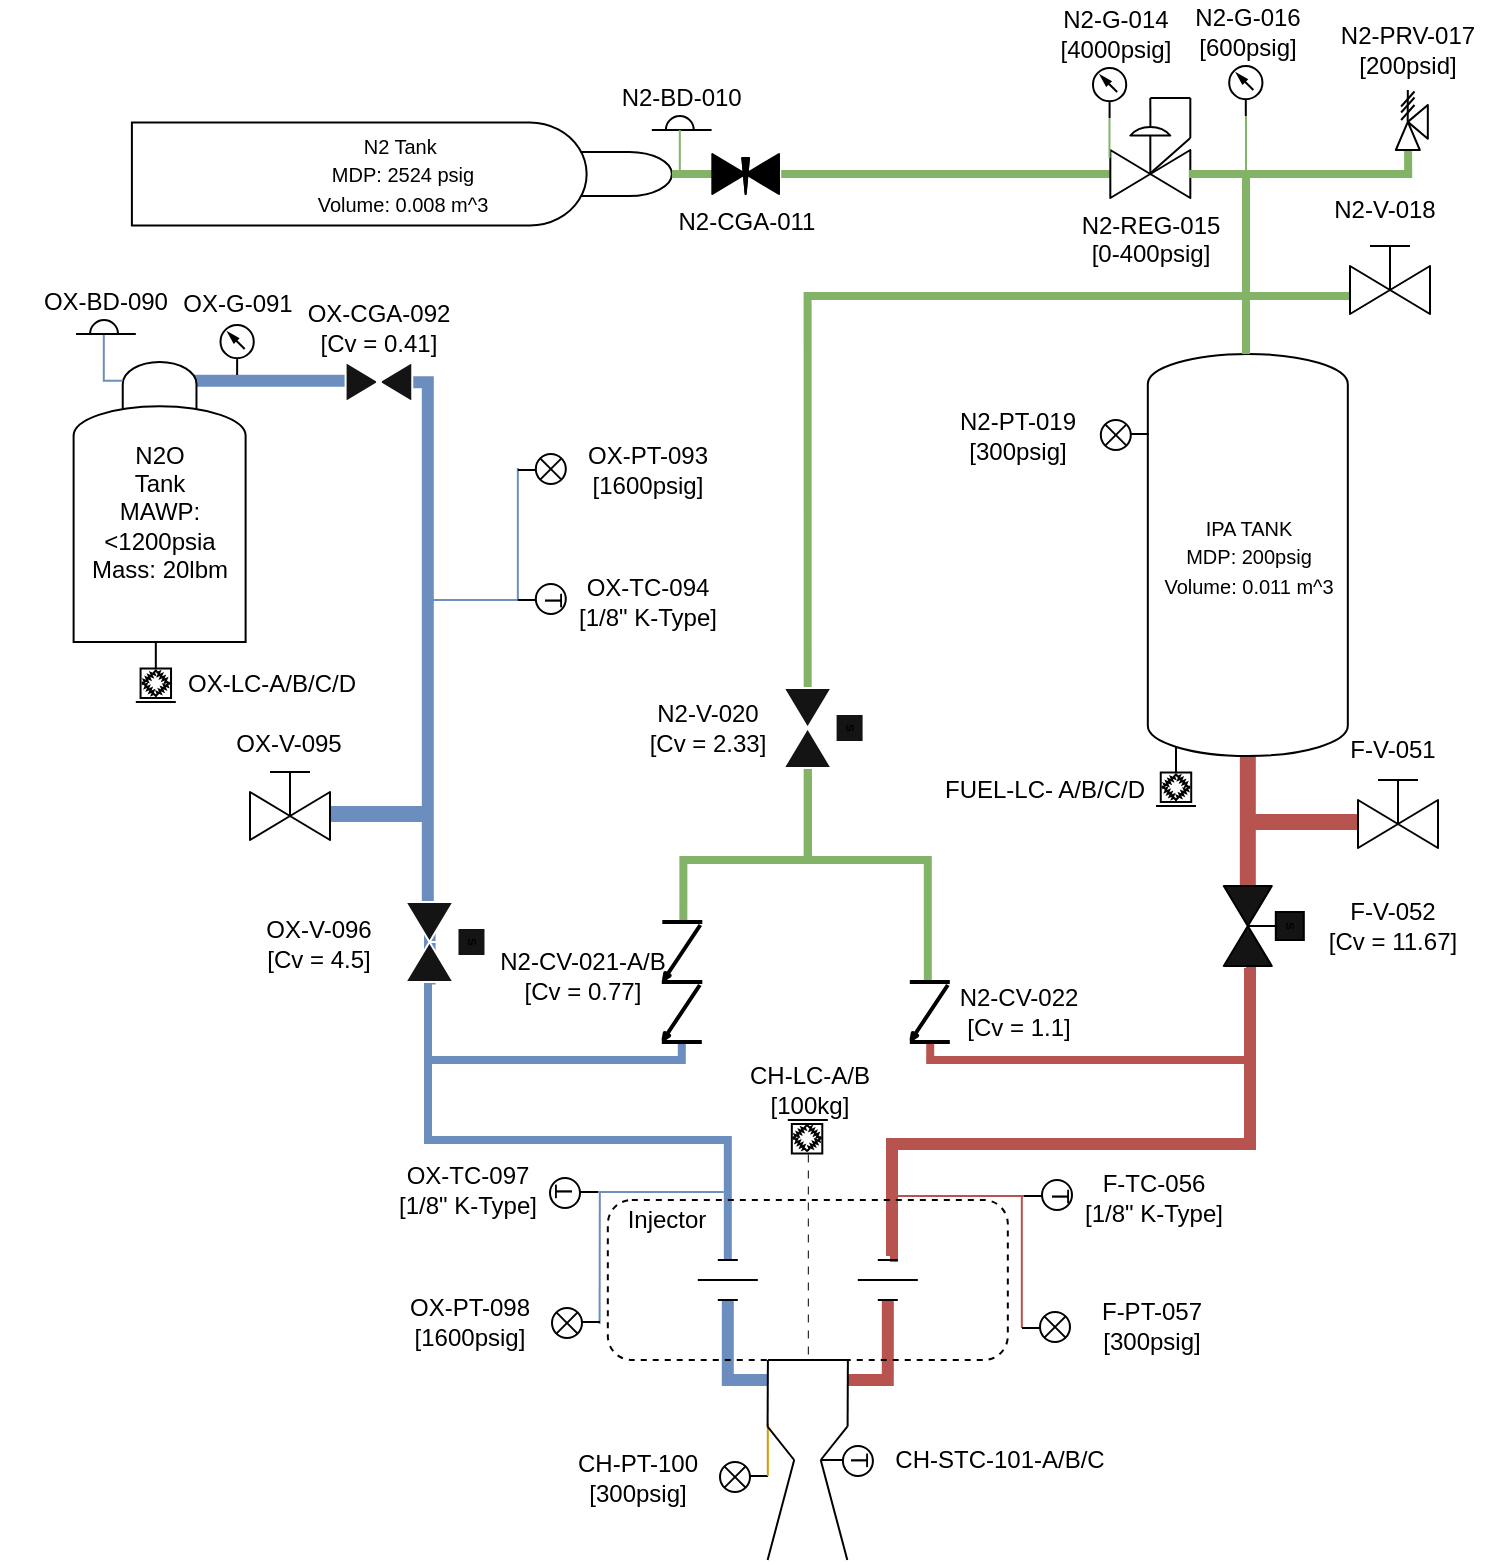<mxfile>
    <diagram name="P&amp;ID" id="ptwcyao2qoM2ukkbA5NZ">
        <mxGraphModel dx="1190" dy="184" grid="0" gridSize="10" guides="1" tooltips="0" connect="1" arrows="1" fold="1" page="1" pageScale="1" pageWidth="850" pageHeight="1100" math="1" shadow="0">
            <root>
                <mxCell id="0"/>
                <mxCell id="1" parent="0"/>
                <mxCell id="225" value="" style="edgeStyle=elbowEdgeStyle;rounded=0;orthogonalLoop=1;jettySize=auto;html=1;fillColor=#dae8fc;strokeColor=#6c8ebf;endArrow=none;endFill=0;strokeWidth=6;exitX=-0.003;exitY=0.47;exitDx=0;exitDy=0;exitPerimeter=0;" parent="1" source="E2To5tkKnf_a1yXdmPDb-52" edge="1">
                    <mxGeometry relative="1" as="geometry">
                        <mxPoint x="-641.197" y="317" as="sourcePoint"/>
                        <mxPoint x="-719.09" y="309" as="targetPoint"/>
                        <Array as="points">
                            <mxPoint x="-719.09" y="308"/>
                            <mxPoint x="-709.09" y="308"/>
                            <mxPoint x="-669.09" y="308"/>
                        </Array>
                    </mxGeometry>
                </mxCell>
                <object label="&lt;font style=&quot;font-size: 10px;&quot;&gt;N2 Tank&amp;nbsp;&lt;br&gt;MDP: 2524 psig&lt;br&gt;Volume: 0.008 m^3&lt;/font&gt;" Link="https://www.amazon.com/Steel-Nitrogen-Cylinder-CGA580-Valve/dp/B01E2T8IUS/ref=sr_1_5?crid=2WESMH2KI9RNC&amp;dib=eyJ2IjoiMSJ9.UkUxpWCjX_pMewvsD3aWuj7VH0FMFpE-Qej8D3Qy_5TWjO6rcDyk85D7egStnxqHOm9EhyuZyVw8PzQVLxx2BqXKHt87r-ECGiHXTchvH85RNd0Lyh9uQv5j07Gszc2COOSzBb1Kzr4LU5It0JwPMWdfnjvQmfTZt170yX2CHNJZQb2N4jqrp1obgsP2Q1avfdEmQ2bh1OXk3ycH20oFBvdlh5EYMUZTFACPb16njg9gQZ36Bxq_0iTYm9FfdrROzuzLDG5GT9aRYQk_U3DZ9kJuWKJ55UXqyBQQA-L3fQE.G-6oVPHWYk9HAKTX1KmDuQG73yr5a79DSe36juRHouM&amp;dib_tag=se&amp;keywords=nitrogen+bottle&amp;qid=1712454394&amp;sprefix=nitrogen+bottl%2Caps%2C167&amp;sr=8-5" id="E2To5tkKnf_a1yXdmPDb-1">
                    <mxCell style="shape=mxgraph.pid.vessels.gas_bottle;html=1;pointerEvents=1;align=center;verticalLabelPosition=middle;verticalAlign=middle;dashed=0;rotation=90;horizontal=0;labelPosition=center;deletable=0;" parent="1" vertex="1">
                        <mxGeometry x="-627.84" y="70" width="51.58" height="270" as="geometry"/>
                    </mxCell>
                </object>
                <mxCell id="E2To5tkKnf_a1yXdmPDb-53" value="OX-CGA-092&lt;br&gt;[Cv = 0.41]" style="text;strokeColor=none;align=center;fillColor=none;html=1;verticalAlign=middle;whiteSpace=wrap;rounded=0;" parent="1" vertex="1">
                    <mxGeometry x="-664.04" y="267" width="101" height="30" as="geometry"/>
                </mxCell>
                <mxCell id="E2To5tkKnf_a1yXdmPDb-58" value="" style="edgeStyle=none;rounded=0;orthogonalLoop=1;jettySize=auto;html=1;endArrow=none;endFill=0;fillColor=#d5e8d4;strokeColor=#82b366;strokeWidth=4;" parent="1" source="E2To5tkKnf_a1yXdmPDb-54" target="E2To5tkKnf_a1yXdmPDb-1" edge="1">
                    <mxGeometry relative="1" as="geometry"/>
                </mxCell>
                <mxCell id="E2To5tkKnf_a1yXdmPDb-62" value="" style="edgeStyle=none;rounded=0;orthogonalLoop=1;jettySize=auto;html=1;entryX=0;entryY=0.7;entryDx=0;entryDy=0;entryPerimeter=0;endArrow=none;endFill=0;fillColor=#d5e8d4;strokeColor=#82b366;strokeWidth=4;exitX=1.033;exitY=0.5;exitDx=0;exitDy=0;exitPerimeter=0;" parent="1" source="E2To5tkKnf_a1yXdmPDb-54" target="E2To5tkKnf_a1yXdmPDb-2" edge="1">
                    <mxGeometry relative="1" as="geometry">
                        <mxPoint x="-359.09" y="205" as="sourcePoint"/>
                    </mxGeometry>
                </mxCell>
                <object label="" Link="https://www.amazon.com/Nitrogen-Regulator-Delivery-Pressure-Connection/dp/B09FXSDTFY/ref=sr_1_3?crid=G27DYCH0MPOZ&amp;dib=eyJ2IjoiMSJ9.Lq7QIqGfdrRxSxRGbSKEU6oSiAX9KeUwS6EHVtj2S_RL9L2_j2Ai_peP1tUTwHRVN996UOTuWCjjLsvRcK3N4jYDwkdgPqPNmFmMtd5JlGyBC-RiHSnGRXJoK8-u5eqjYA5QrYS6ZTl-SfkXuQDr5otvYiiGggtycuHNocbrk8AIneW-0yb1LC3XBkVLJ6ootoulUTr2-xBrEG9LyLUmLDnTAVdAoVVOUjTW511xFSk.2qhXxcZJ6CV33U5DYMhOkbqOTIol5RuQ72cMtMPOlyI&amp;dib_tag=se&amp;keywords=0-400psig+regulator&amp;qid=1712455248&amp;sprefix=0-400ps+regulator%2Caps%2C228&amp;sr=8-3" id="E2To5tkKnf_a1yXdmPDb-10">
                    <mxCell style="group;rotation=90;" parent="1" vertex="1" connectable="0">
                        <mxGeometry x="-247.84" y="167" width="40" height="50" as="geometry"/>
                    </mxCell>
                </object>
                <mxCell id="E2To5tkKnf_a1yXdmPDb-2" value="N2-REG-015&lt;br&gt;[0-400psig]" style="verticalLabelPosition=bottom;align=center;html=1;verticalAlign=top;pointerEvents=1;dashed=0;shape=mxgraph.pid2valves.valve;valveType=gate;actuator=diaph;points=[[0,0.7,0,0,0],[1,0.7,0,0,0]];" parent="E2To5tkKnf_a1yXdmPDb-10" vertex="1">
                    <mxGeometry y="10" width="40" height="40" as="geometry"/>
                </mxCell>
                <mxCell id="E2To5tkKnf_a1yXdmPDb-6" value="" style="endArrow=none;html=1;rounded=0;exitX=0.501;exitY=0.11;exitDx=0;exitDy=0;exitPerimeter=0;" parent="E2To5tkKnf_a1yXdmPDb-10" source="E2To5tkKnf_a1yXdmPDb-2" edge="1">
                    <mxGeometry width="50" height="50" relative="1" as="geometry">
                        <mxPoint x="100" y="40" as="sourcePoint"/>
                        <mxPoint x="20" as="targetPoint"/>
                    </mxGeometry>
                </mxCell>
                <mxCell id="E2To5tkKnf_a1yXdmPDb-7" value="" style="endArrow=none;html=1;rounded=0;" parent="E2To5tkKnf_a1yXdmPDb-10" edge="1">
                    <mxGeometry width="50" height="50" relative="1" as="geometry">
                        <mxPoint x="40" as="sourcePoint"/>
                        <mxPoint x="20" as="targetPoint"/>
                    </mxGeometry>
                </mxCell>
                <mxCell id="E2To5tkKnf_a1yXdmPDb-8" value="" style="endArrow=none;html=1;rounded=0;" parent="E2To5tkKnf_a1yXdmPDb-10" edge="1">
                    <mxGeometry width="50" height="50" relative="1" as="geometry">
                        <mxPoint x="40" y="20" as="sourcePoint"/>
                        <mxPoint x="40" as="targetPoint"/>
                    </mxGeometry>
                </mxCell>
                <mxCell id="E2To5tkKnf_a1yXdmPDb-9" value="" style="endArrow=none;html=1;rounded=0;exitX=0.501;exitY=0.691;exitDx=0;exitDy=0;exitPerimeter=0;" parent="E2To5tkKnf_a1yXdmPDb-10" source="E2To5tkKnf_a1yXdmPDb-2" edge="1">
                    <mxGeometry width="50" height="50" relative="1" as="geometry">
                        <mxPoint x="50" y="30" as="sourcePoint"/>
                        <mxPoint x="40" y="20" as="targetPoint"/>
                    </mxGeometry>
                </mxCell>
                <mxCell id="E2To5tkKnf_a1yXdmPDb-14" style="edgeStyle=none;rounded=0;orthogonalLoop=1;jettySize=auto;html=1;entryX=0;entryY=0.5;entryDx=0;entryDy=0;entryPerimeter=0;" parent="E2To5tkKnf_a1yXdmPDb-10" source="E2To5tkKnf_a1yXdmPDb-2" target="E2To5tkKnf_a1yXdmPDb-2" edge="1">
                    <mxGeometry relative="1" as="geometry"/>
                </mxCell>
                <mxCell id="324" value="" style="edgeStyle=none;rounded=0;orthogonalLoop=1;jettySize=auto;html=1;endArrow=none;endFill=0;fillColor=#d5e8d4;strokeColor=#82b366;strokeWidth=1;entryX=0.5;entryY=0;entryDx=0;entryDy=0;entryPerimeter=0;" parent="E2To5tkKnf_a1yXdmPDb-10" edge="1">
                    <mxGeometry relative="1" as="geometry">
                        <mxPoint x="-0.42" y="30" as="sourcePoint"/>
                        <mxPoint x="-0.42" y="10" as="targetPoint"/>
                    </mxGeometry>
                </mxCell>
                <object label="N2-CGA-011" Cv="0.678" Link="https://allsafe.net/shop/valves/inert-gas-valves/cga580-inert-gas-valve-3-4-ngt-3360-psi-004-oversize/" IN_BOM="False" id="E2To5tkKnf_a1yXdmPDb-54">
                    <mxCell style="verticalLabelPosition=bottom;align=center;html=1;verticalAlign=top;pointerEvents=1;dashed=0;shape=mxgraph.pid2valves.valve;valveType=needle;rotation=0;fillColor=#000000;" parent="1" vertex="1">
                        <mxGeometry x="-446.84" y="195" width="33.33" height="20" as="geometry"/>
                    </mxCell>
                </object>
                <mxCell id="17" value="" style="edgeStyle=none;rounded=1;html=1;strokeWidth=8;fontSize=2;endArrow=none;endFill=0;entryX=0;entryY=0.7;entryDx=0;entryDy=0;entryPerimeter=0;fillColor=#f8cecc;strokeColor=#b85450;startArrow=none;" parent="1" source="7" target="14" edge="1">
                    <mxGeometry relative="1" as="geometry">
                        <mxPoint x="-179.09" y="536" as="sourcePoint"/>
                    </mxGeometry>
                </mxCell>
                <object label="&lt;font style=&quot;font-size: 10px;&quot;&gt;IPA TANK&lt;br&gt;MDP: 200psig&lt;br&gt;Volume:&amp;nbsp;0.011 m^3&lt;/font&gt;" Link="https://www.amazon.com/Kegco-I22-580-Nitrogen-Pressure-Aluminum/dp/B0037B3BLE/ref=sr_1_5?crid=189FJLK5VGD7V&amp;dib=eyJ2IjoiMSJ9.kKSaQLcCbBU_4ziaPGCH2pR_W19GQ_DGJ5qfe-3U96PqgCmT5-hMFpHKlijd49UHP8OPYMHDaqxQoMUKcnowXHZxP1YaVax5w0Qhiz9s8x3gLI67C8EK9CvOppyQf30dG5BEmC50MKXVcQognfPkfIv-Oytoeifr2dkRyF9ptHGS6GQiwGqs2_PFLeqv2wRFL3RX3XV2_OJZdPbUVhowm7x9uLSdsG4rI_gyWCZ-g7g9BdLO8fGXbS_fez6ppWc3t80pHmG13wHMQcwG-UsR3aQb4DLdKlmWC_uVWvvVzsM.F5SNlG_caipPtgKYApMQqfA0-bVt0L3i1NSasG_ge0Q&amp;dib_tag=se&amp;keywords=aluminum+nitrogen+tank&amp;qid=1712515315&amp;sprefix=aluminum+nitrogen+ta%2Caps%2C324&amp;sr=8-5" id="7">
                    <mxCell style="shape=mxgraph.pid.vessels.pressurized_vessel;html=1;pointerEvents=1;align=center;verticalLabelPosition=middle;verticalAlign=middle;dashed=0;horizontal=1;labelPosition=center;" parent="1" vertex="1">
                        <mxGeometry x="-229.09" y="295" width="100" height="201" as="geometry"/>
                    </mxCell>
                </object>
                <mxCell id="11" value="N2-BD-010" style="group;verticalAlign=bottom;horizontal=1;labelPosition=center;verticalLabelPosition=top;align=center;" parent="1" vertex="1" connectable="0">
                    <mxGeometry x="-477.09" y="176" width="29.89" height="7" as="geometry"/>
                </mxCell>
                <mxCell id="8" value="" style="endArrow=none;html=1;strokeWidth=1;rounded=1;" parent="11" edge="1">
                    <mxGeometry width="50" height="50" relative="1" as="geometry">
                        <mxPoint y="7" as="sourcePoint"/>
                        <mxPoint x="10" y="7" as="targetPoint"/>
                    </mxGeometry>
                </mxCell>
                <mxCell id="9" value="" style="endArrow=none;html=1;strokeWidth=1;fontSize=2;" parent="11" edge="1">
                    <mxGeometry width="50" height="50" relative="1" as="geometry">
                        <mxPoint x="19.89" y="7" as="sourcePoint"/>
                        <mxPoint x="29.89" y="7" as="targetPoint"/>
                    </mxGeometry>
                </mxCell>
                <mxCell id="10" value="" style="verticalLabelPosition=bottom;verticalAlign=top;html=1;shape=mxgraph.basic.half_circle;rotation=-180;" parent="11" vertex="1">
                    <mxGeometry x="7" width="14" height="7" as="geometry"/>
                </mxCell>
                <mxCell id="12" value="" style="edgeStyle=none;rounded=0;orthogonalLoop=1;jettySize=auto;html=1;endArrow=none;endFill=0;fillColor=#d5e8d4;strokeColor=#82b366;strokeWidth=1;entryX=0.5;entryY=0;entryDx=0;entryDy=0;entryPerimeter=0;" parent="1" target="10" edge="1">
                    <mxGeometry relative="1" as="geometry">
                        <mxPoint x="-463.09" y="203" as="sourcePoint"/>
                        <mxPoint x="-457.05" y="215.0" as="targetPoint"/>
                    </mxGeometry>
                </mxCell>
                <mxCell id="68" value="" style="edgeStyle=orthogonalEdgeStyle;rounded=0;orthogonalLoop=1;jettySize=auto;html=1;fillColor=#dae8fc;strokeColor=#6c8ebf;endArrow=none;endFill=0;strokeWidth=4;exitX=1.032;exitY=0.674;exitDx=0;exitDy=0;exitPerimeter=0;" parent="1" source="18" edge="1">
                    <mxGeometry relative="1" as="geometry">
                        <mxPoint x="-589.09" y="639" as="sourcePoint"/>
                        <mxPoint x="-439.09" y="748" as="targetPoint"/>
                        <Array as="points">
                            <mxPoint x="-589" y="581"/>
                            <mxPoint x="-589" y="688"/>
                            <mxPoint x="-439" y="688"/>
                        </Array>
                    </mxGeometry>
                </mxCell>
                <mxCell id="69" value="" style="edgeStyle=orthogonalEdgeStyle;rounded=0;orthogonalLoop=1;jettySize=auto;html=1;fillColor=#dae8fc;strokeColor=#6c8ebf;endArrow=none;endFill=0;strokeWidth=6;" parent="1" edge="1">
                    <mxGeometry relative="1" as="geometry">
                        <mxPoint x="-419.09" y="808" as="sourcePoint"/>
                        <mxPoint x="-439.09" y="768" as="targetPoint"/>
                        <Array as="points">
                            <mxPoint x="-439.09" y="808"/>
                        </Array>
                    </mxGeometry>
                </mxCell>
                <mxCell id="71" value="" style="edgeStyle=orthogonalEdgeStyle;rounded=0;orthogonalLoop=1;jettySize=auto;html=1;fillColor=#f8cecc;strokeColor=#b85450;endArrow=none;endFill=0;strokeWidth=6;" parent="1" edge="1">
                    <mxGeometry relative="1" as="geometry">
                        <mxPoint x="-379.09" y="808" as="sourcePoint"/>
                        <mxPoint x="-359.09" y="768" as="targetPoint"/>
                        <Array as="points">
                            <mxPoint x="-359.09" y="808"/>
                        </Array>
                    </mxGeometry>
                </mxCell>
                <mxCell id="55" value="" style="group;rotation=90;" parent="1" vertex="1" connectable="0">
                    <mxGeometry x="-449.09" y="743" width="20" height="30" as="geometry"/>
                </mxCell>
                <mxCell id="43" value="" style="endArrow=none;html=1;rounded=1;strokeWidth=1;fontSize=2;" parent="55" edge="1">
                    <mxGeometry width="50" height="50" relative="1" as="geometry">
                        <mxPoint x="5" y="5" as="sourcePoint"/>
                        <mxPoint x="15" y="5" as="targetPoint"/>
                    </mxGeometry>
                </mxCell>
                <mxCell id="52" value="" style="endArrow=none;html=1;rounded=1;strokeWidth=1;fontSize=2;" parent="55" edge="1">
                    <mxGeometry width="50" height="50" relative="1" as="geometry">
                        <mxPoint x="-5" y="15" as="sourcePoint"/>
                        <mxPoint x="25" y="15" as="targetPoint"/>
                    </mxGeometry>
                </mxCell>
                <mxCell id="53" value="" style="endArrow=none;html=1;rounded=1;strokeWidth=1;fontSize=2;" parent="55" edge="1">
                    <mxGeometry width="50" height="50" relative="1" as="geometry">
                        <mxPoint x="5" y="25" as="sourcePoint"/>
                        <mxPoint x="15" y="25" as="targetPoint"/>
                    </mxGeometry>
                </mxCell>
                <mxCell id="72" value="" style="edgeStyle=orthogonalEdgeStyle;rounded=0;orthogonalLoop=1;jettySize=auto;html=1;fillColor=#f8cecc;strokeColor=#b85450;endArrow=none;endFill=0;strokeWidth=6;" parent="1" edge="1">
                    <mxGeometry relative="1" as="geometry">
                        <mxPoint x="-358" y="746" as="sourcePoint"/>
                        <mxPoint x="-180" y="602" as="targetPoint"/>
                        <Array as="points">
                            <mxPoint x="-357" y="746"/>
                            <mxPoint x="-357" y="690"/>
                            <mxPoint x="-178" y="690"/>
                        </Array>
                    </mxGeometry>
                </mxCell>
                <mxCell id="56" value="" style="group;rotation=90;" parent="1" vertex="1" connectable="0">
                    <mxGeometry x="-369.09" y="743" width="20" height="30" as="geometry"/>
                </mxCell>
                <mxCell id="57" value="" style="endArrow=none;html=1;rounded=1;strokeWidth=1;fontSize=2;" parent="56" edge="1">
                    <mxGeometry width="50" height="50" relative="1" as="geometry">
                        <mxPoint x="5" y="5" as="sourcePoint"/>
                        <mxPoint x="15" y="5" as="targetPoint"/>
                    </mxGeometry>
                </mxCell>
                <mxCell id="58" value="" style="endArrow=none;html=1;rounded=1;strokeWidth=1;fontSize=2;" parent="56" edge="1">
                    <mxGeometry width="50" height="50" relative="1" as="geometry">
                        <mxPoint x="-5" y="15" as="sourcePoint"/>
                        <mxPoint x="25" y="15" as="targetPoint"/>
                    </mxGeometry>
                </mxCell>
                <mxCell id="59" value="" style="endArrow=none;html=1;rounded=1;strokeWidth=1;fontSize=2;" parent="56" edge="1">
                    <mxGeometry width="50" height="50" relative="1" as="geometry">
                        <mxPoint x="5" y="25" as="sourcePoint"/>
                        <mxPoint x="15" y="25" as="targetPoint"/>
                    </mxGeometry>
                </mxCell>
                <mxCell id="73" value="" style="shape=ext;double=0;rounded=1;whiteSpace=wrap;html=1;fontSize=2;gradientColor=default;fillColor=none;dashed=1;perimeterSpacing=0;" parent="1" vertex="1">
                    <mxGeometry x="-499.09" y="718" width="200" height="80" as="geometry"/>
                </mxCell>
                <mxCell id="79" value="" style="edgeStyle=elbowEdgeStyle;rounded=0;orthogonalLoop=1;jettySize=auto;html=1;fillColor=#dae8fc;strokeColor=#6c8ebf;endArrow=none;endFill=0;strokeWidth=4;exitX=1;exitY=0.7;exitDx=0;exitDy=0;exitPerimeter=0;" parent="1" edge="1">
                    <mxGeometry relative="1" as="geometry">
                        <mxPoint x="-462.1" y="640" as="sourcePoint"/>
                        <mxPoint x="-589.09" y="648" as="targetPoint"/>
                        <Array as="points">
                            <mxPoint x="-462.09" y="628"/>
                        </Array>
                    </mxGeometry>
                </mxCell>
                <mxCell id="80" value="" style="edgeStyle=orthogonalEdgeStyle;rounded=0;orthogonalLoop=1;jettySize=auto;html=1;fillColor=#f8cecc;strokeColor=#b85450;endArrow=none;endFill=0;strokeWidth=4;exitX=1.013;exitY=0.489;exitDx=0;exitDy=0;exitPerimeter=0;" parent="1" source="78" edge="1">
                    <mxGeometry relative="1" as="geometry">
                        <mxPoint x="-338.27" y="623" as="sourcePoint"/>
                        <mxPoint x="-179.09" y="648" as="targetPoint"/>
                        <Array as="points">
                            <mxPoint x="-338.09" y="648"/>
                        </Array>
                    </mxGeometry>
                </mxCell>
                <mxCell id="88" value="" style="edgeStyle=orthogonalEdgeStyle;rounded=0;orthogonalLoop=1;jettySize=auto;html=1;endArrow=none;endFill=0;fillColor=#d5e8d4;strokeColor=#82b366;strokeWidth=4;entryX=-0.026;entryY=0.474;entryDx=0;entryDy=0;entryPerimeter=0;" parent="1" edge="1" target="469">
                    <mxGeometry relative="1" as="geometry">
                        <mxPoint x="-399.09" y="498" as="sourcePoint"/>
                        <mxPoint x="-461.69" y="608" as="targetPoint"/>
                        <Array as="points">
                            <mxPoint x="-399" y="548"/>
                            <mxPoint x="-461" y="548"/>
                        </Array>
                    </mxGeometry>
                </mxCell>
                <mxCell id="89" value="" style="edgeStyle=orthogonalEdgeStyle;rounded=0;orthogonalLoop=1;jettySize=auto;html=1;endArrow=none;endFill=0;fillColor=#d5e8d4;strokeColor=#82b366;strokeWidth=4;" parent="1" edge="1">
                    <mxGeometry relative="1" as="geometry">
                        <mxPoint x="-399.09" y="498" as="sourcePoint"/>
                        <mxPoint x="-339.09" y="608" as="targetPoint"/>
                        <Array as="points">
                            <mxPoint x="-399.09" y="508"/>
                            <mxPoint x="-399.09" y="548"/>
                            <mxPoint x="-339.09" y="548"/>
                        </Array>
                    </mxGeometry>
                </mxCell>
                <mxCell id="141" value="F-V-052&lt;br&gt;[Cv = 11.67]" style="text;strokeColor=none;align=center;fillColor=none;html=1;verticalAlign=middle;whiteSpace=wrap;rounded=0;" parent="1" vertex="1">
                    <mxGeometry x="-155.09" y="566" width="97.21" height="30" as="geometry"/>
                </mxCell>
                <mxCell id="142" value="" style="edgeStyle=orthogonalEdgeStyle;rounded=0;orthogonalLoop=1;jettySize=auto;html=1;endArrow=none;endFill=0;fillColor=#d5e8d4;strokeColor=#82b366;strokeWidth=4;entryX=0.021;entryY=0.699;entryDx=0;entryDy=0;entryPerimeter=0;" parent="1" target="82" edge="1">
                    <mxGeometry relative="1" as="geometry">
                        <mxPoint x="-180" y="241" as="sourcePoint"/>
                        <mxPoint x="-399.09" y="458" as="targetPoint"/>
                        <Array as="points">
                            <mxPoint x="-180" y="244"/>
                            <mxPoint x="-180" y="266"/>
                            <mxPoint x="-399" y="266"/>
                        </Array>
                    </mxGeometry>
                </mxCell>
                <mxCell id="155" value="" style="edgeStyle=elbowEdgeStyle;rounded=0;orthogonalLoop=1;jettySize=auto;html=1;entryX=0.025;entryY=0.702;entryDx=0;entryDy=0;entryPerimeter=0;fillColor=#dae8fc;strokeColor=#6c8ebf;endArrow=none;endFill=0;strokeWidth=6;exitX=0.986;exitY=0.509;exitDx=0;exitDy=0;exitPerimeter=0;" parent="1" source="E2To5tkKnf_a1yXdmPDb-52" target="18" edge="1">
                    <mxGeometry relative="1" as="geometry">
                        <mxPoint x="-588.331" y="453.855" as="sourcePoint"/>
                        <mxPoint x="-556.018" y="546.995" as="targetPoint"/>
                        <Array as="points">
                            <mxPoint x="-589.09" y="492.19"/>
                        </Array>
                    </mxGeometry>
                </mxCell>
                <mxCell id="77" value="" style="verticalLabelPosition=bottom;align=center;html=1;verticalAlign=top;pointerEvents=1;dashed=0;shape=mxgraph.pid2valves.valve;valveType=check;rounded=1;strokeWidth=2;fontSize=2;fillColor=none;gradientColor=default;rotation=90;" parent="1" vertex="1">
                    <mxGeometry x="-477.09" y="614" width="30" height="20" as="geometry"/>
                </mxCell>
                <mxCell id="78" value="" style="verticalLabelPosition=bottom;align=center;html=1;verticalAlign=top;pointerEvents=1;dashed=0;shape=mxgraph.pid2valves.valve;valveType=check;rounded=1;strokeWidth=2;fontSize=2;fillColor=none;gradientColor=default;rotation=90;" parent="1" vertex="1">
                    <mxGeometry x="-353.09" y="614" width="30" height="20" as="geometry"/>
                </mxCell>
                <mxCell id="82" value="" style="verticalLabelPosition=bottom;align=center;html=1;verticalAlign=top;pointerEvents=1;dashed=0;shape=mxgraph.pid2valves.valve;valveType=gate;actuator=solenoid;fontSize=2;rotation=90;points=[[0.3,0,0,0,0],[0.3,1,0,0,0]];fillColor=#141414;fontColor=#333333;strokeColor=#FFFFFF;" parent="1" vertex="1">
                    <mxGeometry x="-411.2" y="462" width="40" height="40" as="geometry"/>
                </mxCell>
                <mxCell id="E2To5tkKnf_a1yXdmPDb-52" value="" style="verticalLabelPosition=bottom;align=center;html=1;verticalAlign=top;pointerEvents=1;dashed=0;shape=mxgraph.pid2valves.valve;valveType=needle;rotation=0;strokeColor=#FFFFFF;gradientColor=default;fillColor=#141414;" parent="1" vertex="1">
                    <mxGeometry x="-630.2" y="299" width="33.33" height="20" as="geometry"/>
                </mxCell>
                <mxCell id="177" value="" style="edgeStyle=none;rounded=0;orthogonalLoop=1;jettySize=auto;html=1;endArrow=none;endFill=0;fillColor=#dae8fc;strokeColor=#6c8ebf;strokeWidth=1;" parent="1" edge="1">
                    <mxGeometry relative="1" as="geometry">
                        <mxPoint x="-508.09" y="714" as="sourcePoint"/>
                        <mxPoint x="-441.09" y="714" as="targetPoint"/>
                    </mxGeometry>
                </mxCell>
                <mxCell id="184" value="" style="edgeStyle=none;rounded=0;orthogonalLoop=1;jettySize=auto;html=1;endArrow=none;endFill=0;fillColor=#dae8fc;strokeColor=#6c8ebf;strokeWidth=1;" parent="1" edge="1">
                    <mxGeometry relative="1" as="geometry">
                        <mxPoint x="-503.09" y="714" as="sourcePoint"/>
                        <mxPoint x="-503.2" y="780.0" as="targetPoint"/>
                    </mxGeometry>
                </mxCell>
                <mxCell id="191" value="" style="edgeStyle=none;rounded=0;orthogonalLoop=1;jettySize=auto;html=1;endArrow=none;endFill=0;fillColor=#f8cecc;strokeColor=#b85450;strokeWidth=1;" parent="1" edge="1">
                    <mxGeometry relative="1" as="geometry">
                        <mxPoint x="-287.09" y="716" as="sourcePoint"/>
                        <mxPoint x="-358.09" y="716" as="targetPoint"/>
                    </mxGeometry>
                </mxCell>
                <mxCell id="198" value="" style="edgeStyle=none;rounded=0;orthogonalLoop=1;jettySize=auto;html=1;endArrow=none;endFill=0;fillColor=#f8cecc;strokeColor=#b85450;strokeWidth=1;" parent="1" edge="1">
                    <mxGeometry relative="1" as="geometry">
                        <mxPoint x="-292.09" y="782" as="sourcePoint"/>
                        <mxPoint x="-292.09" y="716" as="targetPoint"/>
                    </mxGeometry>
                </mxCell>
                <mxCell id="209" value="&lt;span style=&quot;&quot;&gt;N2-V-020&lt;br&gt;[Cv = 2.33]&lt;br&gt;&lt;/span&gt;" style="text;strokeColor=none;align=center;fillColor=none;html=1;verticalAlign=middle;whiteSpace=wrap;rounded=0;rotation=0;" parent="1" vertex="1">
                    <mxGeometry x="-499.09" y="467" width="100" height="30" as="geometry"/>
                </mxCell>
                <mxCell id="227" value="" style="group" parent="1" vertex="1" connectable="0">
                    <mxGeometry x="-763.195" y="299" width="143.995" height="140" as="geometry"/>
                </mxCell>
                <object label="" Price="350" Cv="0.698****" Volume_cuft="0.237" MAWP_psia="1100***** double check this" Link="https://www.nitrousexpress.com/10lb-bottle-lightning-500-valve-6an-nipple-11100-6.asp" id="E2To5tkKnf_a1yXdmPDb-16">
                    <mxCell style="shape=mxgraph.pid.vessels.gas_bottle;html=1;pointerEvents=1;align=center;verticalLabelPosition=middle;verticalAlign=middle;dashed=0;rotation=-360;horizontal=0;labelPosition=center;deletable=0;textDirection=ltr;" parent="227" vertex="1">
                        <mxGeometry x="-3" width="86" height="140" as="geometry"/>
                    </mxCell>
                </object>
                <mxCell id="E2To5tkKnf_a1yXdmPDb-17" value="N2O &lt;br&gt;Tank&lt;br&gt;MAWP: &amp;lt;1200psia&lt;br&gt;Mass: 20lbm&lt;br&gt;" style="text;strokeColor=none;align=center;fillColor=none;html=1;verticalAlign=middle;whiteSpace=wrap;rounded=0;rotation=0;" parent="227" vertex="1">
                    <mxGeometry x="7.105e-15" y="60.0" width="80.0" height="30" as="geometry"/>
                </mxCell>
                <mxCell id="E2To5tkKnf_a1yXdmPDb-65" style="edgeStyle=none;rounded=0;orthogonalLoop=1;jettySize=auto;html=1;entryX=0.485;entryY=0.005;entryDx=0;entryDy=0;entryPerimeter=0;" parent="227" source="E2To5tkKnf_a1yXdmPDb-16" target="E2To5tkKnf_a1yXdmPDb-16" edge="1">
                    <mxGeometry relative="1" as="geometry"/>
                </mxCell>
                <mxCell id="223" value="OX-G-091" style="text;strokeColor=none;align=center;fillColor=none;html=1;verticalAlign=middle;whiteSpace=wrap;rounded=0;" parent="1" vertex="1">
                    <mxGeometry x="-726.32" y="255" width="83.79" height="30" as="geometry"/>
                </mxCell>
                <mxCell id="258" value="" style="group" parent="1" vertex="1" connectable="0">
                    <mxGeometry x="-735.09" y="439" width="20" height="30" as="geometry"/>
                </mxCell>
                <mxCell id="256" value="" style="group;strokeColor=default;" parent="258" vertex="1" connectable="0">
                    <mxGeometry x="2.376" y="13.256" width="15.237" height="14.747" as="geometry"/>
                </mxCell>
                <mxCell id="252" value="" style="pointerEvents=1;verticalLabelPosition=bottom;shadow=0;dashed=0;align=center;html=1;verticalAlign=top;shape=mxgraph.electrical.resistors.resistor_2;rotation=45;strokeColor=default;" parent="256" vertex="1">
                    <mxGeometry x="5.764" y="3.324" width="10.25" height="2.05" as="geometry"/>
                </mxCell>
                <mxCell id="253" value="" style="pointerEvents=1;verticalLabelPosition=bottom;shadow=0;dashed=0;align=center;html=1;verticalAlign=top;shape=mxgraph.electrical.resistors.resistor_2;rotation=-225;strokeColor=default;" parent="256" vertex="1">
                    <mxGeometry x="5.764" y="9.374" width="10.25" height="2.05" as="geometry"/>
                </mxCell>
                <mxCell id="254" value="" style="pointerEvents=1;verticalLabelPosition=bottom;shadow=0;dashed=0;align=center;html=1;verticalAlign=top;shape=mxgraph.electrical.resistors.resistor_2;rotation=-135;strokeColor=default;" parent="256" vertex="1">
                    <mxGeometry x="-0.776" y="9.374" width="10.25" height="2.05" as="geometry"/>
                </mxCell>
                <mxCell id="255" value="" style="pointerEvents=1;verticalLabelPosition=bottom;shadow=0;dashed=0;align=center;html=1;verticalAlign=top;shape=mxgraph.electrical.resistors.resistor_2;rotation=-45;strokeColor=default;" parent="256" vertex="1">
                    <mxGeometry x="-0.776" y="3.324" width="10.25" height="2.05" as="geometry"/>
                </mxCell>
                <mxCell id="244" value="" style="endArrow=none;html=1;" parent="258" edge="1">
                    <mxGeometry width="50" height="50" relative="1" as="geometry">
                        <mxPoint x="10" y="13" as="sourcePoint"/>
                        <mxPoint x="10" as="targetPoint"/>
                    </mxGeometry>
                </mxCell>
                <mxCell id="250" value="" style="endArrow=none;html=1;strokeColor=default;" parent="258" edge="1">
                    <mxGeometry width="50" height="50" relative="1" as="geometry">
                        <mxPoint x="20" y="30" as="sourcePoint"/>
                        <mxPoint y="30" as="targetPoint"/>
                    </mxGeometry>
                </mxCell>
                <mxCell id="259" value="&lt;span style=&quot;&quot;&gt;OX-LC-A/B/C/D&lt;/span&gt;" style="text;strokeColor=none;align=center;fillColor=none;html=1;verticalAlign=middle;whiteSpace=wrap;rounded=0;rotation=0;" parent="1" vertex="1">
                    <mxGeometry x="-717.2" y="445" width="100" height="30" as="geometry"/>
                </mxCell>
                <mxCell id="266" value="" style="endArrow=none;html=1;entryX=0.5;entryY=1;entryDx=0;entryDy=0;dashed=1;dashPattern=8 8;strokeWidth=0.5;" parent="1" target="73" edge="1">
                    <mxGeometry width="50" height="50" relative="1" as="geometry">
                        <mxPoint x="-399.09" y="695" as="sourcePoint"/>
                        <mxPoint x="-399.09" y="708" as="targetPoint"/>
                        <Array as="points">
                            <mxPoint x="-399.09" y="738"/>
                        </Array>
                    </mxGeometry>
                </mxCell>
                <mxCell id="76" value="Injector" style="text;strokeColor=none;align=center;fillColor=none;html=1;verticalAlign=middle;whiteSpace=wrap;rounded=0;" parent="1" vertex="1">
                    <mxGeometry x="-518.085" y="713" width="97.21" height="30" as="geometry"/>
                </mxCell>
                <mxCell id="14" value="" style="verticalLabelPosition=bottom;align=center;html=1;verticalAlign=top;pointerEvents=1;dashed=0;shape=mxgraph.pid2valves.valve;valveType=gate;actuator=solenoid;fontSize=2;rotation=90;points=[[0,0.7,0,0,0],[1,0.7,0,60,0]];fillColor=#141414;" parent="1" vertex="1">
                    <mxGeometry x="-191.09" y="561" width="40" height="40" as="geometry"/>
                </mxCell>
                <mxCell id="325" value="" style="edgeStyle=none;rounded=0;orthogonalLoop=1;jettySize=auto;html=1;endArrow=none;endFill=0;fillColor=#d5e8d4;strokeColor=#82b366;strokeWidth=1;entryX=0.5;entryY=0;entryDx=0;entryDy=0;entryPerimeter=0;" parent="1" edge="1">
                    <mxGeometry relative="1" as="geometry">
                        <mxPoint x="-180" y="205" as="sourcePoint"/>
                        <mxPoint x="-180" y="176" as="targetPoint"/>
                    </mxGeometry>
                </mxCell>
                <mxCell id="331" value="" style="edgeStyle=orthogonalEdgeStyle;rounded=0;orthogonalLoop=1;jettySize=auto;html=1;endArrow=none;endFill=0;fillColor=#dae8fc;strokeColor=#6c8ebf;strokeWidth=1;exitX=0.283;exitY=0.067;exitDx=0;exitDy=0;exitPerimeter=0;" parent="1" source="E2To5tkKnf_a1yXdmPDb-16" edge="1">
                    <mxGeometry relative="1" as="geometry">
                        <mxPoint x="-751.09" y="297" as="sourcePoint"/>
                        <mxPoint x="-751.09" y="284" as="targetPoint"/>
                    </mxGeometry>
                </mxCell>
                <mxCell id="221" value="" style="group" parent="1" vertex="1" connectable="0">
                    <mxGeometry x="-803" y="260" width="112.07" height="30" as="geometry"/>
                </mxCell>
                <mxCell id="222" value="" style="verticalLabelPosition=bottom;aspect=fixed;html=1;verticalAlign=top;fillColor=strokeColor;align=center;outlineConnect=0;shape=mxgraph.fluid_power.x11820;points=[[0.5,1,0]];rotation=0;" parent="221" vertex="1">
                    <mxGeometry x="110.25" y="20.5" width="16.64" height="25" as="geometry"/>
                </mxCell>
                <mxCell id="326" value="OX-BD-090" style="group;verticalAlign=bottom;horizontal=1;labelPosition=center;verticalLabelPosition=top;align=center;" parent="221" vertex="1" connectable="0">
                    <mxGeometry x="38.02" y="18" width="29.89" height="7" as="geometry"/>
                </mxCell>
                <mxCell id="327" value="" style="endArrow=none;html=1;strokeWidth=1;rounded=1;" parent="326" edge="1">
                    <mxGeometry width="50" height="50" relative="1" as="geometry">
                        <mxPoint y="7" as="sourcePoint"/>
                        <mxPoint x="10" y="7" as="targetPoint"/>
                    </mxGeometry>
                </mxCell>
                <mxCell id="328" value="" style="endArrow=none;html=1;strokeWidth=1;fontSize=2;" parent="326" edge="1">
                    <mxGeometry width="50" height="50" relative="1" as="geometry">
                        <mxPoint x="19.89" y="7" as="sourcePoint"/>
                        <mxPoint x="29.89" y="7" as="targetPoint"/>
                    </mxGeometry>
                </mxCell>
                <mxCell id="329" value="" style="verticalLabelPosition=bottom;verticalAlign=top;html=1;shape=mxgraph.basic.half_circle;rotation=-180;" parent="326" vertex="1">
                    <mxGeometry x="7" width="14" height="7" as="geometry"/>
                </mxCell>
                <mxCell id="342" value="N2-CV-021-A/B&lt;br&gt;[Cv = 0.77]" style="text;strokeColor=none;align=center;fillColor=none;html=1;verticalAlign=middle;whiteSpace=wrap;rounded=0;" parent="1" vertex="1">
                    <mxGeometry x="-560.26" y="591" width="97.21" height="30" as="geometry"/>
                </mxCell>
                <mxCell id="343" value="N2-CV-022&lt;br&gt;[Cv = 1.1]" style="text;strokeColor=none;align=center;fillColor=none;html=1;verticalAlign=middle;whiteSpace=wrap;rounded=0;" parent="1" vertex="1">
                    <mxGeometry x="-341.69" y="609" width="97.21" height="30" as="geometry"/>
                </mxCell>
                <mxCell id="354" value="" style="edgeStyle=orthogonalEdgeStyle;rounded=0;orthogonalLoop=1;jettySize=auto;html=1;endArrow=none;endFill=0;fillColor=#d5e8d4;strokeColor=#82b366;strokeWidth=4;exitX=1;exitY=0.7;exitDx=0;exitDy=0;exitPerimeter=0;entryX=0.507;entryY=1.001;entryDx=0;entryDy=0;entryPerimeter=0;" parent="1" target="346" edge="1">
                    <mxGeometry relative="1" as="geometry">
                        <mxPoint x="-208.61" y="205" as="sourcePoint"/>
                        <mxPoint x="-179.884" y="280" as="targetPoint"/>
                        <Array as="points">
                            <mxPoint x="-99.09" y="205"/>
                        </Array>
                    </mxGeometry>
                </mxCell>
                <mxCell id="357" value="" style="edgeStyle=none;rounded=1;html=1;strokeWidth=8;fontSize=2;endArrow=none;endFill=0;fillColor=#f8cecc;strokeColor=#b85450;startArrow=none;" parent="1" edge="1">
                    <mxGeometry relative="1" as="geometry">
                        <mxPoint x="-124" y="529" as="sourcePoint"/>
                        <mxPoint x="-177" y="529" as="targetPoint"/>
                    </mxGeometry>
                </mxCell>
                <mxCell id="360" value="" style="edgeStyle=none;rounded=1;html=1;strokeWidth=8;fontSize=2;endArrow=none;endFill=0;fillColor=#dae8fc;strokeColor=#6c8ebf;startArrow=none;" parent="1" edge="1">
                    <mxGeometry relative="1" as="geometry">
                        <mxPoint x="-590" y="525" as="sourcePoint"/>
                        <mxPoint x="-638" y="525" as="targetPoint"/>
                    </mxGeometry>
                </mxCell>
                <mxCell id="372" value="" style="group" parent="1" vertex="1" connectable="0">
                    <mxGeometry x="-225" y="491" width="20" height="30" as="geometry"/>
                </mxCell>
                <mxCell id="373" value="" style="group;strokeColor=default;" parent="372" vertex="1" connectable="0">
                    <mxGeometry x="2.376" y="13.256" width="15.237" height="14.747" as="geometry"/>
                </mxCell>
                <mxCell id="374" value="" style="pointerEvents=1;verticalLabelPosition=bottom;shadow=0;dashed=0;align=center;html=1;verticalAlign=top;shape=mxgraph.electrical.resistors.resistor_2;rotation=45;strokeColor=default;" parent="373" vertex="1">
                    <mxGeometry x="5.764" y="3.324" width="10.25" height="2.05" as="geometry"/>
                </mxCell>
                <mxCell id="375" value="" style="pointerEvents=1;verticalLabelPosition=bottom;shadow=0;dashed=0;align=center;html=1;verticalAlign=top;shape=mxgraph.electrical.resistors.resistor_2;rotation=-225;strokeColor=default;" parent="373" vertex="1">
                    <mxGeometry x="5.764" y="9.374" width="10.25" height="2.05" as="geometry"/>
                </mxCell>
                <mxCell id="376" value="" style="pointerEvents=1;verticalLabelPosition=bottom;shadow=0;dashed=0;align=center;html=1;verticalAlign=top;shape=mxgraph.electrical.resistors.resistor_2;rotation=-135;strokeColor=default;" parent="373" vertex="1">
                    <mxGeometry x="-0.776" y="9.374" width="10.25" height="2.05" as="geometry"/>
                </mxCell>
                <mxCell id="377" value="" style="pointerEvents=1;verticalLabelPosition=bottom;shadow=0;dashed=0;align=center;html=1;verticalAlign=top;shape=mxgraph.electrical.resistors.resistor_2;rotation=-45;strokeColor=default;" parent="373" vertex="1">
                    <mxGeometry x="-0.776" y="3.324" width="10.25" height="2.05" as="geometry"/>
                </mxCell>
                <mxCell id="378" value="" style="endArrow=none;html=1;" parent="372" edge="1">
                    <mxGeometry width="50" height="50" relative="1" as="geometry">
                        <mxPoint x="10" y="13" as="sourcePoint"/>
                        <mxPoint x="10" as="targetPoint"/>
                    </mxGeometry>
                </mxCell>
                <mxCell id="379" value="" style="endArrow=none;html=1;strokeColor=default;" parent="372" edge="1">
                    <mxGeometry width="50" height="50" relative="1" as="geometry">
                        <mxPoint x="20" y="30" as="sourcePoint"/>
                        <mxPoint y="30" as="targetPoint"/>
                    </mxGeometry>
                </mxCell>
                <mxCell id="380" value="&lt;span style=&quot;&quot;&gt;FUEL-LC- A/B/C/D&lt;/span&gt;" style="text;strokeColor=none;align=center;fillColor=none;html=1;verticalAlign=middle;whiteSpace=wrap;rounded=0;rotation=0;" parent="1" vertex="1">
                    <mxGeometry x="-350" y="498" width="139.16" height="30" as="geometry"/>
                </mxCell>
                <mxCell id="381" value="" style="group" parent="1" vertex="1" connectable="0">
                    <mxGeometry x="-287.09" y="126.5" width="83.79" height="51.5" as="geometry"/>
                </mxCell>
                <mxCell id="392" value="" style="group" parent="381" vertex="1" connectable="0">
                    <mxGeometry y="-7" width="83.79" height="57.5" as="geometry"/>
                </mxCell>
                <mxCell id="320" value="" style="verticalLabelPosition=bottom;aspect=fixed;html=1;verticalAlign=top;fillColor=strokeColor;align=center;outlineConnect=0;shape=mxgraph.fluid_power.x11820;points=[[0.5,1,0]];rotation=0;" parent="392" vertex="1">
                    <mxGeometry x="30.57" y="32.5" width="16.64" height="25" as="geometry"/>
                </mxCell>
                <mxCell id="321" value="N2-G-014&lt;br&gt;[4000psig]" style="text;strokeColor=none;align=center;fillColor=none;html=1;verticalAlign=middle;whiteSpace=wrap;rounded=0;" parent="392" vertex="1">
                    <mxGeometry width="83.79" height="30" as="geometry"/>
                </mxCell>
                <mxCell id="382" value="" style="group" parent="1" vertex="1" connectable="0">
                    <mxGeometry x="-221.98" y="125.5" width="83.79" height="50.5" as="geometry"/>
                </mxCell>
                <mxCell id="322" value="" style="verticalLabelPosition=bottom;aspect=fixed;html=1;verticalAlign=top;fillColor=strokeColor;align=center;outlineConnect=0;shape=mxgraph.fluid_power.x11820;points=[[0.5,1,0]];rotation=0;" parent="382" vertex="1">
                    <mxGeometry x="33.57" y="25.5" width="16.64" height="25" as="geometry"/>
                </mxCell>
                <mxCell id="323" value="N2-G-016&lt;br&gt;[600psig]" style="text;strokeColor=none;align=center;fillColor=none;html=1;verticalAlign=middle;whiteSpace=wrap;rounded=0;" parent="382" vertex="1">
                    <mxGeometry x="1" y="-7" width="83.79" height="30" as="geometry"/>
                </mxCell>
                <mxCell id="384" value="" style="group" parent="1" vertex="1" connectable="0">
                    <mxGeometry x="-140.99" y="128" width="83.79" height="65" as="geometry"/>
                </mxCell>
                <mxCell id="355" value="N2-PRV-017&lt;br&gt;[200psid]" style="text;strokeColor=none;align=center;fillColor=none;html=1;verticalAlign=middle;whiteSpace=wrap;rounded=0;" parent="384" vertex="1">
                    <mxGeometry width="83.79" height="30" as="geometry"/>
                </mxCell>
                <mxCell id="352" value="" style="group" parent="384" vertex="1" connectable="0">
                    <mxGeometry x="31.9" y="35" width="20" height="30" as="geometry"/>
                </mxCell>
                <mxCell id="346" value="" style="verticalLabelPosition=bottom;align=center;html=1;verticalAlign=top;pointerEvents=1;dashed=0;shape=mxgraph.pid2valves.valve;valveType=angle;actuator=none;strokeColor=default;" parent="352" vertex="1">
                    <mxGeometry y="7.5" width="20" height="22.5" as="geometry"/>
                </mxCell>
                <mxCell id="347" value="" style="endArrow=none;html=1;strokeWidth=1;" parent="352" edge="1">
                    <mxGeometry width="50" height="50" relative="1" as="geometry">
                        <mxPoint x="9.947" y="15.75" as="sourcePoint"/>
                        <mxPoint x="10" as="targetPoint"/>
                    </mxGeometry>
                </mxCell>
                <mxCell id="349" value="" style="endArrow=none;html=1;strokeWidth=1;" parent="352" edge="1">
                    <mxGeometry width="50" height="50" relative="1" as="geometry">
                        <mxPoint x="6.667" y="8.25" as="sourcePoint"/>
                        <mxPoint x="13.333" y="0.75" as="targetPoint"/>
                    </mxGeometry>
                </mxCell>
                <mxCell id="350" value="" style="endArrow=none;html=1;strokeWidth=1;" parent="352" edge="1">
                    <mxGeometry width="50" height="50" relative="1" as="geometry">
                        <mxPoint x="6.667" y="11.25" as="sourcePoint"/>
                        <mxPoint x="13.333" y="3.75" as="targetPoint"/>
                    </mxGeometry>
                </mxCell>
                <mxCell id="351" value="" style="endArrow=none;html=1;strokeWidth=1;" parent="352" edge="1">
                    <mxGeometry width="50" height="50" relative="1" as="geometry">
                        <mxPoint x="6.667" y="15" as="sourcePoint"/>
                        <mxPoint x="13.333" y="7.5" as="targetPoint"/>
                    </mxGeometry>
                </mxCell>
                <mxCell id="386" value="" style="edgeStyle=none;rounded=0;orthogonalLoop=1;jettySize=auto;html=1;endArrow=none;endFill=0;fillColor=#d5e8d4;strokeColor=#82b366;strokeWidth=4;entryX=0.5;entryY=0;entryDx=0;entryDy=0;entryPerimeter=0;startSize=14;" parent="1" edge="1">
                    <mxGeometry relative="1" as="geometry">
                        <mxPoint x="-180" y="295" as="sourcePoint"/>
                        <mxPoint x="-180" y="206" as="targetPoint"/>
                    </mxGeometry>
                </mxCell>
                <mxCell id="387" value="" style="group" parent="1" vertex="1" connectable="0">
                    <mxGeometry x="-154.84" y="478" width="97.21" height="64" as="geometry"/>
                </mxCell>
                <mxCell id="356" value="" style="verticalLabelPosition=bottom;align=center;html=1;verticalAlign=top;pointerEvents=1;dashed=0;shape=mxgraph.pid2valves.valve;valveType=gate;actuator=man;rotation=0;points=[[0,0.7,0,0,0],[1,0.7,0,0,0]];" parent="387" vertex="1">
                    <mxGeometry x="30.84" y="24" width="40" height="40" as="geometry"/>
                </mxCell>
                <mxCell id="358" value="F-V-051" style="text;strokeColor=none;align=center;fillColor=none;html=1;verticalAlign=middle;whiteSpace=wrap;rounded=0;" parent="387" vertex="1">
                    <mxGeometry width="97.21" height="30" as="geometry"/>
                </mxCell>
                <mxCell id="388" value="" style="edgeStyle=none;rounded=1;html=1;strokeWidth=4;fontSize=2;endArrow=none;endFill=0;fillColor=#d5e8d4;strokeColor=#82b366;startArrow=none;" parent="1" edge="1">
                    <mxGeometry relative="1" as="geometry">
                        <mxPoint x="-128" y="266.0" as="sourcePoint"/>
                        <mxPoint x="-181.0" y="266.0" as="targetPoint"/>
                    </mxGeometry>
                </mxCell>
                <mxCell id="389" value="" style="group" parent="1" vertex="1" connectable="0">
                    <mxGeometry x="-158.84" y="196" width="97.21" height="64" as="geometry"/>
                </mxCell>
                <mxCell id="390" value="" style="verticalLabelPosition=bottom;align=center;html=1;verticalAlign=top;pointerEvents=1;dashed=0;shape=mxgraph.pid2valves.valve;valveType=gate;actuator=man;rotation=0;points=[[0,0.7,0,0,0],[1,0.7,0,0,0]];" parent="389" vertex="1">
                    <mxGeometry x="30.84" y="39" width="40" height="40" as="geometry"/>
                </mxCell>
                <mxCell id="391" value="N2-V-018" style="text;strokeColor=none;align=center;fillColor=none;html=1;verticalAlign=middle;whiteSpace=wrap;rounded=0;" parent="389" vertex="1">
                    <mxGeometry y="12" width="97.21" height="30" as="geometry"/>
                </mxCell>
                <object label="" Link="https://www.amazon.com/Transducer-Stainless-Transmitter-Automobile-Motorcycle/dp/B09FXBHW9F/ref=sr_1_1_sspa?crid=I56U2CZSYQOI&amp;dib=eyJ2IjoiMSJ9.n-x6NP6fRVQCLdvDoEGQZU5jr1BnBppf7ck5Kxb1VjKF7geuOmjYJpCJypBB3IMQT3g9X66w5meIUcK-hE-sWbXKPN1p5eeMNdkMLAOYCZSpS8xcByQJeTIVQpTEHLx9M3r92CMP1KTFLtl5MADEzMZDpyQ689lBj8HLiaWYTeywMpR5XDYSzz8HysV8Hx_o8nqoT3q5M8BgU32XpL25tTOEwry9TNkc0MXbb8qatWI.exW3O3owrNQlRYhIyMlfwwHj_nNS2-P6Iq3AgMe5ku0&amp;dib_tag=se&amp;keywords=pressure%2Btransducer%2B500%2Bpsi&amp;qid=1712515405&amp;sprefix=pressure%2Btransud%2Caps%2C344&amp;sr=8-1-spons&amp;sp_csd=d2lkZ2V0TmFtZT1zcF9hdGY&amp;th=1" id="395">
                    <mxCell style="group" parent="1" vertex="1" connectable="0">
                        <mxGeometry x="-343.59" y="321" width="114.5" height="30" as="geometry"/>
                    </mxCell>
                </object>
                <mxCell id="116" value="" style="group;rotation=-90;" parent="395" vertex="1" connectable="0">
                    <mxGeometry x="95" y="2" width="15" height="24" as="geometry"/>
                </mxCell>
                <mxCell id="117" value="" style="ellipse;whiteSpace=wrap;html=1;aspect=fixed;rotation=-90;" parent="116" vertex="1">
                    <mxGeometry x="-4" y="5" width="15" height="15" as="geometry"/>
                </mxCell>
                <mxCell id="118" value="" style="endArrow=none;html=1;" parent="116" edge="1">
                    <mxGeometry width="50" height="50" relative="1" as="geometry">
                        <mxPoint x="20" y="12" as="sourcePoint"/>
                        <mxPoint x="11" y="12" as="targetPoint"/>
                        <Array as="points"/>
                    </mxGeometry>
                </mxCell>
                <mxCell id="119" value="" style="endArrow=none;html=1;entryX=1;entryY=0;entryDx=0;entryDy=0;exitX=0;exitY=1;exitDx=0;exitDy=0;" parent="116" source="117" target="117" edge="1">
                    <mxGeometry width="50" height="50" relative="1" as="geometry">
                        <mxPoint x="46" y="54" as="sourcePoint"/>
                        <mxPoint x="-4" y="4" as="targetPoint"/>
                    </mxGeometry>
                </mxCell>
                <mxCell id="120" value="" style="endArrow=none;html=1;entryX=0;entryY=0;entryDx=0;entryDy=0;exitX=1;exitY=1;exitDx=0;exitDy=0;" parent="116" source="117" target="117" edge="1">
                    <mxGeometry width="50" height="50" relative="1" as="geometry">
                        <mxPoint x="18" y="7" as="sourcePoint"/>
                        <mxPoint x="8" y="-3" as="targetPoint"/>
                    </mxGeometry>
                </mxCell>
                <mxCell id="121" value="&lt;span style=&quot;&quot;&gt;N2-PT-019&lt;br&gt;[300psig]&lt;br&gt;&lt;/span&gt;" style="text;strokeColor=none;align=center;fillColor=none;html=1;verticalAlign=middle;whiteSpace=wrap;rounded=0;" parent="395" vertex="1">
                    <mxGeometry width="100" height="30" as="geometry"/>
                </mxCell>
                <mxCell id="294" value="" style="edgeStyle=none;rounded=0;orthogonalLoop=1;jettySize=auto;html=1;endArrow=none;endFill=0;fillColor=#dae8fc;strokeColor=#6c8ebf;strokeWidth=1;" parent="1" edge="1">
                    <mxGeometry relative="1" as="geometry">
                        <mxPoint x="-539.09" y="418" as="sourcePoint"/>
                        <mxPoint x="-589.09" y="418" as="targetPoint"/>
                    </mxGeometry>
                </mxCell>
                <mxCell id="300" value="" style="edgeStyle=none;rounded=0;orthogonalLoop=1;jettySize=auto;html=1;endArrow=none;endFill=0;fillColor=#dae8fc;strokeColor=#6c8ebf;strokeWidth=1;" parent="1" edge="1">
                    <mxGeometry relative="1" as="geometry">
                        <mxPoint x="-544.09" y="418" as="sourcePoint"/>
                        <mxPoint x="-544.09" y="352" as="targetPoint"/>
                    </mxGeometry>
                </mxCell>
                <object label="" Link="https://www.mcmaster.com/39095K64/" Price="30.44" IN_BOM="True" id="398">
                    <mxCell style="group" parent="1" vertex="1" connectable="0">
                        <mxGeometry x="-543.59" y="404" width="114.5" height="30" as="geometry"/>
                    </mxCell>
                </object>
                <mxCell id="301" value="" style="group;rotation=-270;" parent="398" vertex="1" connectable="0">
                    <mxGeometry x="4.5" y="2" width="15" height="24" as="geometry"/>
                </mxCell>
                <mxCell id="302" value="" style="ellipse;whiteSpace=wrap;html=1;aspect=fixed;rotation=-270;" parent="301" vertex="1">
                    <mxGeometry x="4" y="4" width="15" height="15" as="geometry"/>
                </mxCell>
                <mxCell id="303" value="" style="endArrow=none;html=1;" parent="301" edge="1">
                    <mxGeometry width="50" height="50" relative="1" as="geometry">
                        <mxPoint x="-5" y="12" as="sourcePoint"/>
                        <mxPoint x="4" y="12" as="targetPoint"/>
                        <Array as="points"/>
                    </mxGeometry>
                </mxCell>
                <mxCell id="304" value="T" style="text;strokeColor=none;align=center;fillColor=none;html=1;verticalAlign=middle;whiteSpace=wrap;rounded=0;textDirection=ltr;rotation=-270;" parent="301" vertex="1">
                    <mxGeometry x="9" y="7" width="7.5" height="10" as="geometry"/>
                </mxCell>
                <mxCell id="306" value="&lt;span style=&quot;&quot;&gt;OX-TC-094&lt;br&gt;[1/8&quot; K-Type]&lt;br&gt;&lt;/span&gt;" style="text;strokeColor=none;align=center;fillColor=none;html=1;verticalAlign=middle;whiteSpace=wrap;rounded=0;rotation=0;" parent="398" vertex="1">
                    <mxGeometry x="14.5" width="100" height="30" as="geometry"/>
                </mxCell>
                <object label="" Link="https://www.amazon.com/FUSCH-Transducer-Connector-Stainless-Transmitter/dp/B0CRQT7VFJ/ref=sr_1_1?dib=eyJ2IjoiMSJ9.k_Tu7ZgUMVdohd7r2kk4mpLodopGvJ6fTf_28j4pp-q3xcw0J_8znsSrK6sHz-fJJPx_tG1FEXkRm3Zaqm_GDCFbkkx-alNJEaXkwGbgSXU_Q7gi10q14E_ZUUbj5FTwzHGI5mbtMNCAHJI56CRfk6iV35UrJbLKs1wdKupZNidtcTnP1eSO4R4aEp2cw-neMXTmj0MNtHpqfbaZPZJ3wVjkiKf__UeScEH0t1aODLc.ypocCuxxWw9IlqK_TZ92tgHcBvmeiRS-poBr3hM-cQY&amp;dib_tag=se&amp;keywords=1000%2Bpsi%2Bpressure%2Bsensor&amp;qid=1712518589&amp;sr=8-1&amp;th=1" id="399">
                    <mxCell style="group" parent="1" vertex="1" connectable="0">
                        <mxGeometry x="-543.59" y="338" width="114.5" height="30" as="geometry"/>
                    </mxCell>
                </object>
                <mxCell id="295" value="" style="group;rotation=-270;" parent="399" vertex="1" connectable="0">
                    <mxGeometry x="4.5" y="3" width="15" height="24" as="geometry"/>
                </mxCell>
                <mxCell id="296" value="" style="ellipse;whiteSpace=wrap;html=1;aspect=fixed;rotation=-270;" parent="295" vertex="1">
                    <mxGeometry x="4" y="4" width="15" height="15" as="geometry"/>
                </mxCell>
                <mxCell id="297" value="" style="endArrow=none;html=1;" parent="295" edge="1">
                    <mxGeometry width="50" height="50" relative="1" as="geometry">
                        <mxPoint x="-5" y="12" as="sourcePoint"/>
                        <mxPoint x="4" y="12" as="targetPoint"/>
                        <Array as="points"/>
                    </mxGeometry>
                </mxCell>
                <mxCell id="298" value="" style="endArrow=none;html=1;entryX=1;entryY=0;entryDx=0;entryDy=0;exitX=0;exitY=1;exitDx=0;exitDy=0;" parent="295" source="296" target="296" edge="1">
                    <mxGeometry width="50" height="50" relative="1" as="geometry">
                        <mxPoint x="-31" y="-30" as="sourcePoint"/>
                        <mxPoint x="19" y="20" as="targetPoint"/>
                    </mxGeometry>
                </mxCell>
                <mxCell id="299" value="" style="endArrow=none;html=1;entryX=0;entryY=0;entryDx=0;entryDy=0;exitX=1;exitY=1;exitDx=0;exitDy=0;" parent="295" source="296" target="296" edge="1">
                    <mxGeometry width="50" height="50" relative="1" as="geometry">
                        <mxPoint x="-3" y="17" as="sourcePoint"/>
                        <mxPoint x="7" y="27" as="targetPoint"/>
                    </mxGeometry>
                </mxCell>
                <object label="&lt;span style=&quot;&quot;&gt;OX-PT-093&lt;br&gt;[1600psig]&lt;br&gt;&lt;/span&gt;" Link="https://www.ifm.com/us/en/product/PT2432?tab=documents" id="305">
                    <mxCell style="text;strokeColor=none;align=center;fillColor=none;html=1;verticalAlign=middle;whiteSpace=wrap;rounded=0;rotation=0;" parent="399" vertex="1">
                        <mxGeometry x="14.5" width="100" height="30" as="geometry"/>
                    </mxCell>
                </object>
                <object label="" Link="https://www.amazon.com/YZC-516C-Tension-Compression-Weight-batching/dp/B0BG9TH1S8/ref=sr_1_1_sspa?crid=1F6J41TDP9HPP&amp;dib=eyJ2IjoiMSJ9.fu6BPOZYtHH4H2ku_HpjVKNNX9cGFkmosaXT6CwDl9IcJQjRn7jNMMGrZw_ZFG71Q_QVzUtznyxP5mrXSP2doCUhuZhxU_JtuO0bL6b1QbX3fjaM3p_AnWW2_wiUHE3HdHbR0b-7R-DYb7nrEFjMFkIidjkn9kHwl706q-DAK5a9PQ-lqDr8q3X6QPQrCBNqdf3TgMgP10OdcYeT7nBn3SnoNLtIBvcym1qYwQxiIis.US76KOHotcOfM6rJwRUDtR08OeDXlU2mW0CXmkmRfv0&amp;dib_tag=se&amp;keywords=100kg+s+load+cell&amp;qid=1712515144&amp;sprefix=100kg+s+load+%2Caps%2C270&amp;sr=8-1-spons&amp;sp_csd=d2lkZ2V0TmFtZT1zcF9hdGY&amp;psc=1" id="402">
                    <mxCell style="group" parent="1" vertex="1" connectable="0">
                        <mxGeometry x="-447.69" y="648" width="100" height="46.747" as="geometry"/>
                    </mxCell>
                </object>
                <mxCell id="269" value="&lt;span style=&quot;&quot;&gt;CH-LC-A/B&lt;br&gt;[100kg]&lt;br&gt;&lt;/span&gt;" style="text;strokeColor=none;align=center;fillColor=none;html=1;verticalAlign=middle;whiteSpace=wrap;rounded=0;rotation=0;" parent="402" vertex="1">
                    <mxGeometry width="100" height="30" as="geometry"/>
                </mxCell>
                <mxCell id="261" value="" style="group;strokeColor=default;rotation=-180;" parent="402" vertex="1" connectable="0">
                    <mxGeometry x="40.6" y="32" width="15.237" height="14.747" as="geometry"/>
                </mxCell>
                <mxCell id="262" value="" style="pointerEvents=1;verticalLabelPosition=bottom;shadow=0;dashed=0;align=center;html=1;verticalAlign=top;shape=mxgraph.electrical.resistors.resistor_2;rotation=-135;" parent="261" vertex="1">
                    <mxGeometry x="-1" y="9" width="10.25" height="2.05" as="geometry"/>
                </mxCell>
                <mxCell id="263" value="" style="pointerEvents=1;verticalLabelPosition=bottom;shadow=0;dashed=0;align=center;html=1;verticalAlign=top;shape=mxgraph.electrical.resistors.resistor_2;rotation=-405;" parent="261" vertex="1">
                    <mxGeometry x="-1" y="3" width="10.25" height="2.05" as="geometry"/>
                </mxCell>
                <mxCell id="264" value="" style="pointerEvents=1;verticalLabelPosition=bottom;shadow=0;dashed=0;align=center;html=1;verticalAlign=top;shape=mxgraph.electrical.resistors.resistor_2;rotation=-315;" parent="261" vertex="1">
                    <mxGeometry x="6" y="3" width="10.25" height="2.05" as="geometry"/>
                </mxCell>
                <mxCell id="265" value="" style="pointerEvents=1;verticalLabelPosition=bottom;shadow=0;dashed=0;align=center;html=1;verticalAlign=top;shape=mxgraph.electrical.resistors.resistor_2;rotation=-225;" parent="261" vertex="1">
                    <mxGeometry x="6" y="9" width="10.25" height="2.05" as="geometry"/>
                </mxCell>
                <mxCell id="267" value="" style="endArrow=none;html=1;" parent="402" edge="1">
                    <mxGeometry width="50" height="50" relative="1" as="geometry">
                        <mxPoint x="38.6" y="30" as="sourcePoint"/>
                        <mxPoint x="58.6" y="30" as="targetPoint"/>
                    </mxGeometry>
                </mxCell>
                <object label="" Price="34.69" Link="https://www.amazon.com/FUSCH-Transducer-Connector-Stainless-Transmitter/dp/B0CRQWVDHT/ref=sr_1_1?dib=eyJ2IjoiMSJ9.k_Tu7ZgUMVdohd7r2kk4mpLodopGvJ6fTf_28j4pp-q3xcw0J_8znsSrK6sHz-fJJPx_tG1FEXkRm3Zaqm_GDCFbkkx-alNJEaXkwGbgSXU_Q7gi10q14E_ZUUbj5FTwzHGI5mbtMNCAHJI56CRfk6iV35UrJbLKs1wdKupZNidtcTnP1eSO4R4aEp2cw-neMXTmj0MNtHpqfbaZPZJ3wVjkiKf__UeScEH0t1aODLc.ypocCuxxWw9IlqK_TZ92tgHcBvmeiRS-poBr3hM-cQY&amp;dib_tag=se&amp;keywords=1000%2Bpsi%2Bpressure%2Bsensor&amp;qid=1712518589&amp;sr=8-1&amp;th=1" IN_BOM="True" id="408">
                    <mxCell style="group;rotation=-180;" parent="1" vertex="1" connectable="0">
                        <mxGeometry x="-618" y="764" width="114.5" height="30" as="geometry"/>
                    </mxCell>
                </object>
                <mxCell id="409" value="" style="group;rotation=-450;" parent="408" vertex="1" connectable="0">
                    <mxGeometry x="95" y="3" width="15" height="24" as="geometry"/>
                </mxCell>
                <mxCell id="410" value="" style="ellipse;whiteSpace=wrap;html=1;aspect=fixed;rotation=-450;" parent="409" vertex="1">
                    <mxGeometry x="-4" y="5" width="15" height="15" as="geometry"/>
                </mxCell>
                <mxCell id="411" value="" style="endArrow=none;html=1;" parent="409" edge="1">
                    <mxGeometry width="50" height="50" relative="1" as="geometry">
                        <mxPoint x="20" y="12" as="sourcePoint"/>
                        <mxPoint x="11" y="12" as="targetPoint"/>
                        <Array as="points"/>
                    </mxGeometry>
                </mxCell>
                <mxCell id="412" value="" style="endArrow=none;html=1;entryX=1;entryY=0;entryDx=0;entryDy=0;exitX=0;exitY=1;exitDx=0;exitDy=0;" parent="409" source="410" target="410" edge="1">
                    <mxGeometry width="50" height="50" relative="1" as="geometry">
                        <mxPoint x="46" y="54" as="sourcePoint"/>
                        <mxPoint x="-4" y="4" as="targetPoint"/>
                    </mxGeometry>
                </mxCell>
                <mxCell id="413" value="" style="endArrow=none;html=1;entryX=0;entryY=0;entryDx=0;entryDy=0;exitX=1;exitY=1;exitDx=0;exitDy=0;" parent="409" source="410" target="410" edge="1">
                    <mxGeometry width="50" height="50" relative="1" as="geometry">
                        <mxPoint x="18" y="7" as="sourcePoint"/>
                        <mxPoint x="8" y="-3" as="targetPoint"/>
                    </mxGeometry>
                </mxCell>
                <object label="&lt;span style=&quot;&quot;&gt;OX-PT-098&lt;br&gt;[1600psig]&lt;br&gt;&lt;/span&gt;" Link="https://www.ifm.com/us/en/product/PT2432?tab=documents" Price="167.50" IN_BOM="True" id="414">
                    <mxCell style="text;strokeColor=none;align=center;fillColor=none;html=1;verticalAlign=middle;whiteSpace=wrap;rounded=0;rotation=0;" parent="408" vertex="1">
                        <mxGeometry width="100" height="30" as="geometry"/>
                    </mxCell>
                </object>
                <object label="" Link="https://www.mcmaster.com/39095K64/" Price="30.44" IN_BOM="True" id="419">
                    <mxCell style="group;rotation=-180;" parent="1" vertex="1" connectable="0">
                        <mxGeometry x="-619" y="698" width="114.5" height="30" as="geometry"/>
                    </mxCell>
                </object>
                <mxCell id="420" value="" style="group;rotation=-450;" parent="419" vertex="1" connectable="0">
                    <mxGeometry x="95" y="4" width="15" height="24" as="geometry"/>
                </mxCell>
                <mxCell id="421" value="" style="ellipse;whiteSpace=wrap;html=1;aspect=fixed;rotation=-450;" parent="420" vertex="1">
                    <mxGeometry x="-4" y="5" width="15" height="15" as="geometry"/>
                </mxCell>
                <mxCell id="422" value="" style="endArrow=none;html=1;" parent="420" edge="1">
                    <mxGeometry width="50" height="50" relative="1" as="geometry">
                        <mxPoint x="20" y="12" as="sourcePoint"/>
                        <mxPoint x="11" y="12" as="targetPoint"/>
                        <Array as="points"/>
                    </mxGeometry>
                </mxCell>
                <mxCell id="423" value="T" style="text;strokeColor=none;align=center;fillColor=none;html=1;verticalAlign=middle;whiteSpace=wrap;rounded=0;textDirection=ltr;rotation=-450;" parent="420" vertex="1">
                    <mxGeometry x="-1" y="7" width="7.5" height="10" as="geometry"/>
                </mxCell>
                <mxCell id="424" value="&lt;span style=&quot;&quot;&gt;OX-TC-097&lt;br&gt;[1/8&quot; K-Type]&lt;br&gt;&lt;/span&gt;" style="text;strokeColor=none;align=center;fillColor=none;html=1;verticalAlign=middle;whiteSpace=wrap;rounded=0;rotation=0;" parent="419" vertex="1">
                    <mxGeometry width="100" height="30" as="geometry"/>
                </mxCell>
                <object label="" Link="https://www.mcmaster.com/39095K64/" Price="30.44" IN_BOM="True" id="425">
                    <mxCell style="group;rotation=0;" parent="1" vertex="1" connectable="0">
                        <mxGeometry x="-291" y="702" width="114.5" height="30" as="geometry"/>
                    </mxCell>
                </object>
                <mxCell id="426" value="" style="group;rotation=-270;" parent="425" vertex="1" connectable="0">
                    <mxGeometry x="5" y="2" width="15" height="24" as="geometry"/>
                </mxCell>
                <mxCell id="427" value="" style="ellipse;whiteSpace=wrap;html=1;aspect=fixed;rotation=-270;" parent="426" vertex="1">
                    <mxGeometry x="4" y="4" width="15" height="15" as="geometry"/>
                </mxCell>
                <mxCell id="428" value="" style="endArrow=none;html=1;" parent="426" edge="1">
                    <mxGeometry width="50" height="50" relative="1" as="geometry">
                        <mxPoint x="-5" y="12" as="sourcePoint"/>
                        <mxPoint x="4" y="12" as="targetPoint"/>
                        <Array as="points"/>
                    </mxGeometry>
                </mxCell>
                <mxCell id="429" value="T" style="text;strokeColor=none;align=center;fillColor=none;html=1;verticalAlign=middle;whiteSpace=wrap;rounded=0;textDirection=ltr;rotation=-270;" parent="426" vertex="1">
                    <mxGeometry x="9" y="7" width="7.5" height="10" as="geometry"/>
                </mxCell>
                <mxCell id="430" value="&lt;span style=&quot;&quot;&gt;F-TC-056&lt;br&gt;[1/8&quot; K-Type]&lt;br&gt;&lt;/span&gt;" style="text;strokeColor=none;align=center;fillColor=none;html=1;verticalAlign=middle;whiteSpace=wrap;rounded=0;rotation=0;" parent="425" vertex="1">
                    <mxGeometry x="15" width="100" height="30" as="geometry"/>
                </mxCell>
                <object label="" Link="https://www.amazon.com/Transducer-Stainless-Transmitter-Automobile-Motorcycle/dp/B09FXBHW9F/ref=sr_1_1_sspa?crid=I56U2CZSYQOI&amp;dib=eyJ2IjoiMSJ9.n-x6NP6fRVQCLdvDoEGQZU5jr1BnBppf7ck5Kxb1VjKF7geuOmjYJpCJypBB3IMQT3g9X66w5meIUcK-hE-sWbXKPN1p5eeMNdkMLAOYCZSpS8xcByQJeTIVQpTEHLx9M3r92CMP1KTFLtl5MADEzMZDpyQ689lBj8HLiaWYTeywMpR5XDYSzz8HysV8Hx_o8nqoT3q5M8BgU32XpL25tTOEwry9TNkc0MXbb8qatWI.exW3O3owrNQlRYhIyMlfwwHj_nNS2-P6Iq3AgMe5ku0&amp;dib_tag=se&amp;keywords=pressure%2Btransducer%2B500%2Bpsi&amp;qid=1712515405&amp;sprefix=pressure%2Btransud%2Caps%2C344&amp;sr=8-1-spons&amp;sp_csd=d2lkZ2V0TmFtZT1zcF9hdGY&amp;th=1" Pirce="25" IN_BOM="True" id="441">
                    <mxCell style="group;rotation=-180;" parent="1" vertex="1" connectable="0">
                        <mxGeometry x="-292" y="766" width="114.5" height="30" as="geometry"/>
                    </mxCell>
                </object>
                <mxCell id="442" value="" style="group;rotation=-270;" parent="441" vertex="1" connectable="0">
                    <mxGeometry x="5" y="4" width="15" height="24" as="geometry"/>
                </mxCell>
                <mxCell id="443" value="" style="ellipse;whiteSpace=wrap;html=1;aspect=fixed;rotation=-270;" parent="442" vertex="1">
                    <mxGeometry x="4" y="4" width="15" height="15" as="geometry"/>
                </mxCell>
                <mxCell id="444" value="" style="endArrow=none;html=1;" parent="442" edge="1">
                    <mxGeometry width="50" height="50" relative="1" as="geometry">
                        <mxPoint x="-5" y="12" as="sourcePoint"/>
                        <mxPoint x="4" y="12" as="targetPoint"/>
                        <Array as="points"/>
                    </mxGeometry>
                </mxCell>
                <mxCell id="445" value="" style="endArrow=none;html=1;entryX=1;entryY=0;entryDx=0;entryDy=0;exitX=0;exitY=1;exitDx=0;exitDy=0;" parent="442" source="443" target="443" edge="1">
                    <mxGeometry width="50" height="50" relative="1" as="geometry">
                        <mxPoint x="-31" y="-30" as="sourcePoint"/>
                        <mxPoint x="19" y="20" as="targetPoint"/>
                    </mxGeometry>
                </mxCell>
                <mxCell id="446" value="" style="endArrow=none;html=1;entryX=0;entryY=0;entryDx=0;entryDy=0;exitX=1;exitY=1;exitDx=0;exitDy=0;" parent="442" source="443" target="443" edge="1">
                    <mxGeometry width="50" height="50" relative="1" as="geometry">
                        <mxPoint x="-3" y="17" as="sourcePoint"/>
                        <mxPoint x="7" y="27" as="targetPoint"/>
                    </mxGeometry>
                </mxCell>
                <mxCell id="447" value="&lt;span style=&quot;&quot;&gt;F-PT-057&lt;br&gt;[300psig]&lt;br&gt;&lt;/span&gt;" style="text;strokeColor=none;align=center;fillColor=none;html=1;verticalAlign=middle;whiteSpace=wrap;rounded=0;rotation=0;" parent="441" vertex="1">
                    <mxGeometry x="15" width="100" height="30" as="geometry"/>
                </mxCell>
                <object label="" Link="https://www.amazon.com/Transducer-Stainless-Transmitter-Automobile-Motorcycle/dp/B09FXBHW9F/ref=sr_1_1_sspa?crid=I56U2CZSYQOI&amp;dib=eyJ2IjoiMSJ9.n-x6NP6fRVQCLdvDoEGQZU5jr1BnBppf7ck5Kxb1VjKF7geuOmjYJpCJypBB3IMQT3g9X66w5meIUcK-hE-sWbXKPN1p5eeMNdkMLAOYCZSpS8xcByQJeTIVQpTEHLx9M3r92CMP1KTFLtl5MADEzMZDpyQ689lBj8HLiaWYTeywMpR5XDYSzz8HysV8Hx_o8nqoT3q5M8BgU32XpL25tTOEwry9TNkc0MXbb8qatWI.exW3O3owrNQlRYhIyMlfwwHj_nNS2-P6Iq3AgMe5ku0&amp;dib_tag=se&amp;keywords=pressure%2Btransducer%2B500%2Bpsi&amp;qid=1712515405&amp;sprefix=pressure%2Btransud%2Caps%2C344&amp;sr=8-1-spons&amp;sp_csd=d2lkZ2V0TmFtZT1zcF9hdGY&amp;th=1" Pirce="25" IN_BOM="True" id="448">
                    <mxCell style="group;rotation=0;" parent="1" vertex="1" connectable="0">
                        <mxGeometry x="-534" y="842" width="114.5" height="30" as="geometry"/>
                    </mxCell>
                </object>
                <mxCell id="449" value="" style="group;rotation=-90;" parent="448" vertex="1" connectable="0">
                    <mxGeometry x="95" y="2" width="15" height="24" as="geometry"/>
                </mxCell>
                <mxCell id="450" value="" style="ellipse;whiteSpace=wrap;html=1;aspect=fixed;rotation=-90;" parent="449" vertex="1">
                    <mxGeometry x="-4" y="5" width="15" height="15" as="geometry"/>
                </mxCell>
                <mxCell id="451" value="" style="endArrow=none;html=1;" parent="449" edge="1">
                    <mxGeometry width="50" height="50" relative="1" as="geometry">
                        <mxPoint x="20" y="12" as="sourcePoint"/>
                        <mxPoint x="11" y="12" as="targetPoint"/>
                        <Array as="points"/>
                    </mxGeometry>
                </mxCell>
                <mxCell id="452" value="" style="endArrow=none;html=1;entryX=1;entryY=0;entryDx=0;entryDy=0;exitX=0;exitY=1;exitDx=0;exitDy=0;" parent="449" source="450" target="450" edge="1">
                    <mxGeometry width="50" height="50" relative="1" as="geometry">
                        <mxPoint x="46" y="54" as="sourcePoint"/>
                        <mxPoint x="-4" y="4" as="targetPoint"/>
                    </mxGeometry>
                </mxCell>
                <mxCell id="453" value="" style="endArrow=none;html=1;entryX=0;entryY=0;entryDx=0;entryDy=0;exitX=1;exitY=1;exitDx=0;exitDy=0;" parent="449" source="450" target="450" edge="1">
                    <mxGeometry width="50" height="50" relative="1" as="geometry">
                        <mxPoint x="18" y="7" as="sourcePoint"/>
                        <mxPoint x="8" y="-3" as="targetPoint"/>
                    </mxGeometry>
                </mxCell>
                <mxCell id="454" value="&lt;span style=&quot;&quot;&gt;CH-PT-100&lt;br&gt;[300psig]&lt;br&gt;&lt;/span&gt;" style="text;strokeColor=none;align=center;fillColor=none;html=1;verticalAlign=middle;whiteSpace=wrap;rounded=0;rotation=0;" parent="448" vertex="1">
                    <mxGeometry width="100" height="30" as="geometry"/>
                </mxCell>
                <mxCell id="237" value="" style="edgeStyle=none;rounded=0;orthogonalLoop=1;jettySize=auto;html=1;endArrow=none;endFill=0;fillColor=#ffe6cc;strokeColor=#d79b00;strokeWidth=1;" parent="1" edge="1">
                    <mxGeometry relative="1" as="geometry">
                        <mxPoint x="-419.09" y="830" as="sourcePoint"/>
                        <mxPoint x="-419.09" y="856" as="targetPoint"/>
                    </mxGeometry>
                </mxCell>
                <mxCell id="32" value="" style="endArrow=none;html=1;rounded=1;strokeWidth=1;fontSize=2;" parent="1" edge="1">
                    <mxGeometry width="50" height="50" relative="1" as="geometry">
                        <mxPoint x="-405.915" y="848" as="sourcePoint"/>
                        <mxPoint x="-419.2" y="831.333" as="targetPoint"/>
                    </mxGeometry>
                </mxCell>
                <mxCell id="33" value="" style="endArrow=none;html=1;rounded=1;strokeWidth=1;fontSize=2;" parent="1" edge="1">
                    <mxGeometry width="50" height="50" relative="1" as="geometry">
                        <mxPoint x="-419.2" y="898" as="sourcePoint"/>
                        <mxPoint x="-405.915" y="848" as="targetPoint"/>
                    </mxGeometry>
                </mxCell>
                <mxCell id="34" value="" style="endArrow=none;html=1;rounded=1;strokeWidth=1;fontSize=2;" parent="1" edge="1">
                    <mxGeometry width="50" height="50" relative="1" as="geometry">
                        <mxPoint x="-379.346" y="898" as="sourcePoint"/>
                        <mxPoint x="-392.631" y="848" as="targetPoint"/>
                    </mxGeometry>
                </mxCell>
                <mxCell id="35" value="" style="endArrow=none;html=1;rounded=1;strokeWidth=1;fontSize=2;" parent="1" edge="1">
                    <mxGeometry width="50" height="50" relative="1" as="geometry">
                        <mxPoint x="-392.631" y="848" as="sourcePoint"/>
                        <mxPoint x="-379.346" y="831.333" as="targetPoint"/>
                    </mxGeometry>
                </mxCell>
                <mxCell id="36" value="" style="endArrow=none;html=1;rounded=1;strokeWidth=1;fontSize=2;" parent="1" edge="1">
                    <mxGeometry width="50" height="50" relative="1" as="geometry">
                        <mxPoint x="-419.2" y="831.333" as="sourcePoint"/>
                        <mxPoint x="-419.054" y="798" as="targetPoint"/>
                    </mxGeometry>
                </mxCell>
                <mxCell id="41" value="" style="endArrow=none;html=1;rounded=1;strokeWidth=1;fontSize=2;" parent="1" edge="1">
                    <mxGeometry width="50" height="50" relative="1" as="geometry">
                        <mxPoint x="-419.054" y="798" as="sourcePoint"/>
                        <mxPoint x="-379.2" y="798" as="targetPoint"/>
                    </mxGeometry>
                </mxCell>
                <mxCell id="51" value="" style="endArrow=none;html=1;rounded=1;strokeWidth=1;fontSize=2;" parent="1" edge="1">
                    <mxGeometry width="50" height="50" relative="1" as="geometry">
                        <mxPoint x="-379.2" y="831.333" as="sourcePoint"/>
                        <mxPoint x="-379.054" y="798.0" as="targetPoint"/>
                    </mxGeometry>
                </mxCell>
                <object label="" Link="https://www.amazon.com/Temperature-K-type-Thermocouple-Kapton-insulation/dp/B074GDY7WZ?source=ps-sl-shoppingads-lpcontext&amp;ref_=fplfs&amp;psc=1&amp;smid=A2Z11XO0S3YBCN" Price="25.0" IN_BOM="True" id="455">
                    <mxCell style="group" parent="1" vertex="1" connectable="0">
                        <mxGeometry x="-392.59" y="833" width="161.59" height="30" as="geometry"/>
                    </mxCell>
                </object>
                <mxCell id="243" value="&lt;span style=&quot;&quot;&gt;CH-STC-101-A/B/C&lt;/span&gt;" style="text;strokeColor=none;align=center;fillColor=none;html=1;verticalAlign=middle;whiteSpace=wrap;rounded=0;rotation=0;" parent="455" vertex="1">
                    <mxGeometry x="18.019" width="143.571" height="30" as="geometry"/>
                </mxCell>
                <mxCell id="239" value="" style="group;rotation=90;" parent="455" vertex="1" connectable="0">
                    <mxGeometry x="5.231" y="3" width="17.438" height="24" as="geometry"/>
                </mxCell>
                <mxCell id="240" value="" style="ellipse;whiteSpace=wrap;html=1;aspect=fixed;rotation=90;" parent="239" vertex="1">
                    <mxGeometry x="5.813" y="5" width="15" height="15" as="geometry"/>
                </mxCell>
                <mxCell id="241" value="" style="endArrow=none;html=1;" parent="239" edge="1">
                    <mxGeometry width="50" height="50" relative="1" as="geometry">
                        <mxPoint x="-4.65" y="12" as="sourcePoint"/>
                        <mxPoint x="5.813" y="12" as="targetPoint"/>
                        <Array as="points"/>
                    </mxGeometry>
                </mxCell>
                <mxCell id="242" value="T" style="text;strokeColor=none;align=center;fillColor=none;html=1;verticalAlign=middle;whiteSpace=wrap;rounded=0;textDirection=ltr;rotation=90;" parent="239" vertex="1">
                    <mxGeometry x="9.3" y="7" width="8.719" height="10" as="geometry"/>
                </mxCell>
                <object label="" Link="https://www.mcmaster.com/4112T23/" id="456">
                    <mxCell style="group" parent="1" vertex="1" connectable="0">
                        <mxGeometry x="-706.6" y="475" width="97.21" height="63" as="geometry"/>
                    </mxCell>
                </object>
                <mxCell id="361" value="OX-V-095" style="text;strokeColor=none;align=center;fillColor=none;html=1;verticalAlign=middle;whiteSpace=wrap;rounded=0;" parent="456" vertex="1">
                    <mxGeometry width="97.21" height="30" as="geometry"/>
                </mxCell>
                <mxCell id="359" value="" style="verticalLabelPosition=bottom;align=center;html=1;verticalAlign=top;pointerEvents=1;dashed=0;shape=mxgraph.pid2valves.valve;valveType=gate;actuator=man;rotation=0;points=[[0,0.7,0,0,0],[1,0.7,0,0,0]];" parent="456" vertex="1">
                    <mxGeometry x="28.6" y="23" width="40" height="40" as="geometry"/>
                </mxCell>
                <mxCell id="467" value="" style="group" parent="1" vertex="1" connectable="0">
                    <mxGeometry x="-692.3" y="569" width="132.04" height="40" as="geometry"/>
                </mxCell>
                <mxCell id="30" value="OX-V-096&lt;br&gt;[Cv = 4.5]" style="text;strokeColor=none;align=center;fillColor=none;html=1;verticalAlign=middle;whiteSpace=wrap;rounded=0;" parent="467" vertex="1">
                    <mxGeometry y="6" width="97.21" height="30" as="geometry"/>
                </mxCell>
                <mxCell id="18" value="" style="verticalLabelPosition=bottom;align=center;html=1;verticalAlign=top;pointerEvents=1;dashed=0;shape=mxgraph.pid2valves.valve;valveType=gate;actuator=solenoid;fontSize=2;rotation=90;points=[[0.3,0,0,0,0],[0.3,1,0,0,0]];strokeColor=#FFFFFF;fillColor=#141414;" parent="467" vertex="1">
                    <mxGeometry x="92.04" width="40" height="40" as="geometry"/>
                </mxCell>
                <mxCell id="469" value="" style="verticalLabelPosition=bottom;align=center;html=1;verticalAlign=top;pointerEvents=1;dashed=0;shape=mxgraph.pid2valves.valve;valveType=check;rounded=1;strokeWidth=2;fontSize=2;fillColor=none;gradientColor=default;rotation=90;" vertex="1" parent="1">
                    <mxGeometry x="-476.84" y="584" width="30" height="20" as="geometry"/>
                </mxCell>
            </root>
        </mxGraphModel>
    </diagram>
</mxfile>